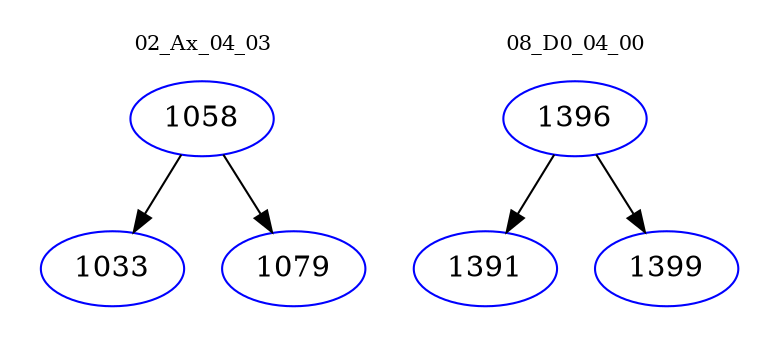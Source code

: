digraph{
subgraph cluster_0 {
color = white
label = "02_Ax_04_03";
fontsize=10;
T0_1058 [label="1058", color="blue"]
T0_1058 -> T0_1033 [color="black"]
T0_1033 [label="1033", color="blue"]
T0_1058 -> T0_1079 [color="black"]
T0_1079 [label="1079", color="blue"]
}
subgraph cluster_1 {
color = white
label = "08_D0_04_00";
fontsize=10;
T1_1396 [label="1396", color="blue"]
T1_1396 -> T1_1391 [color="black"]
T1_1391 [label="1391", color="blue"]
T1_1396 -> T1_1399 [color="black"]
T1_1399 [label="1399", color="blue"]
}
}
